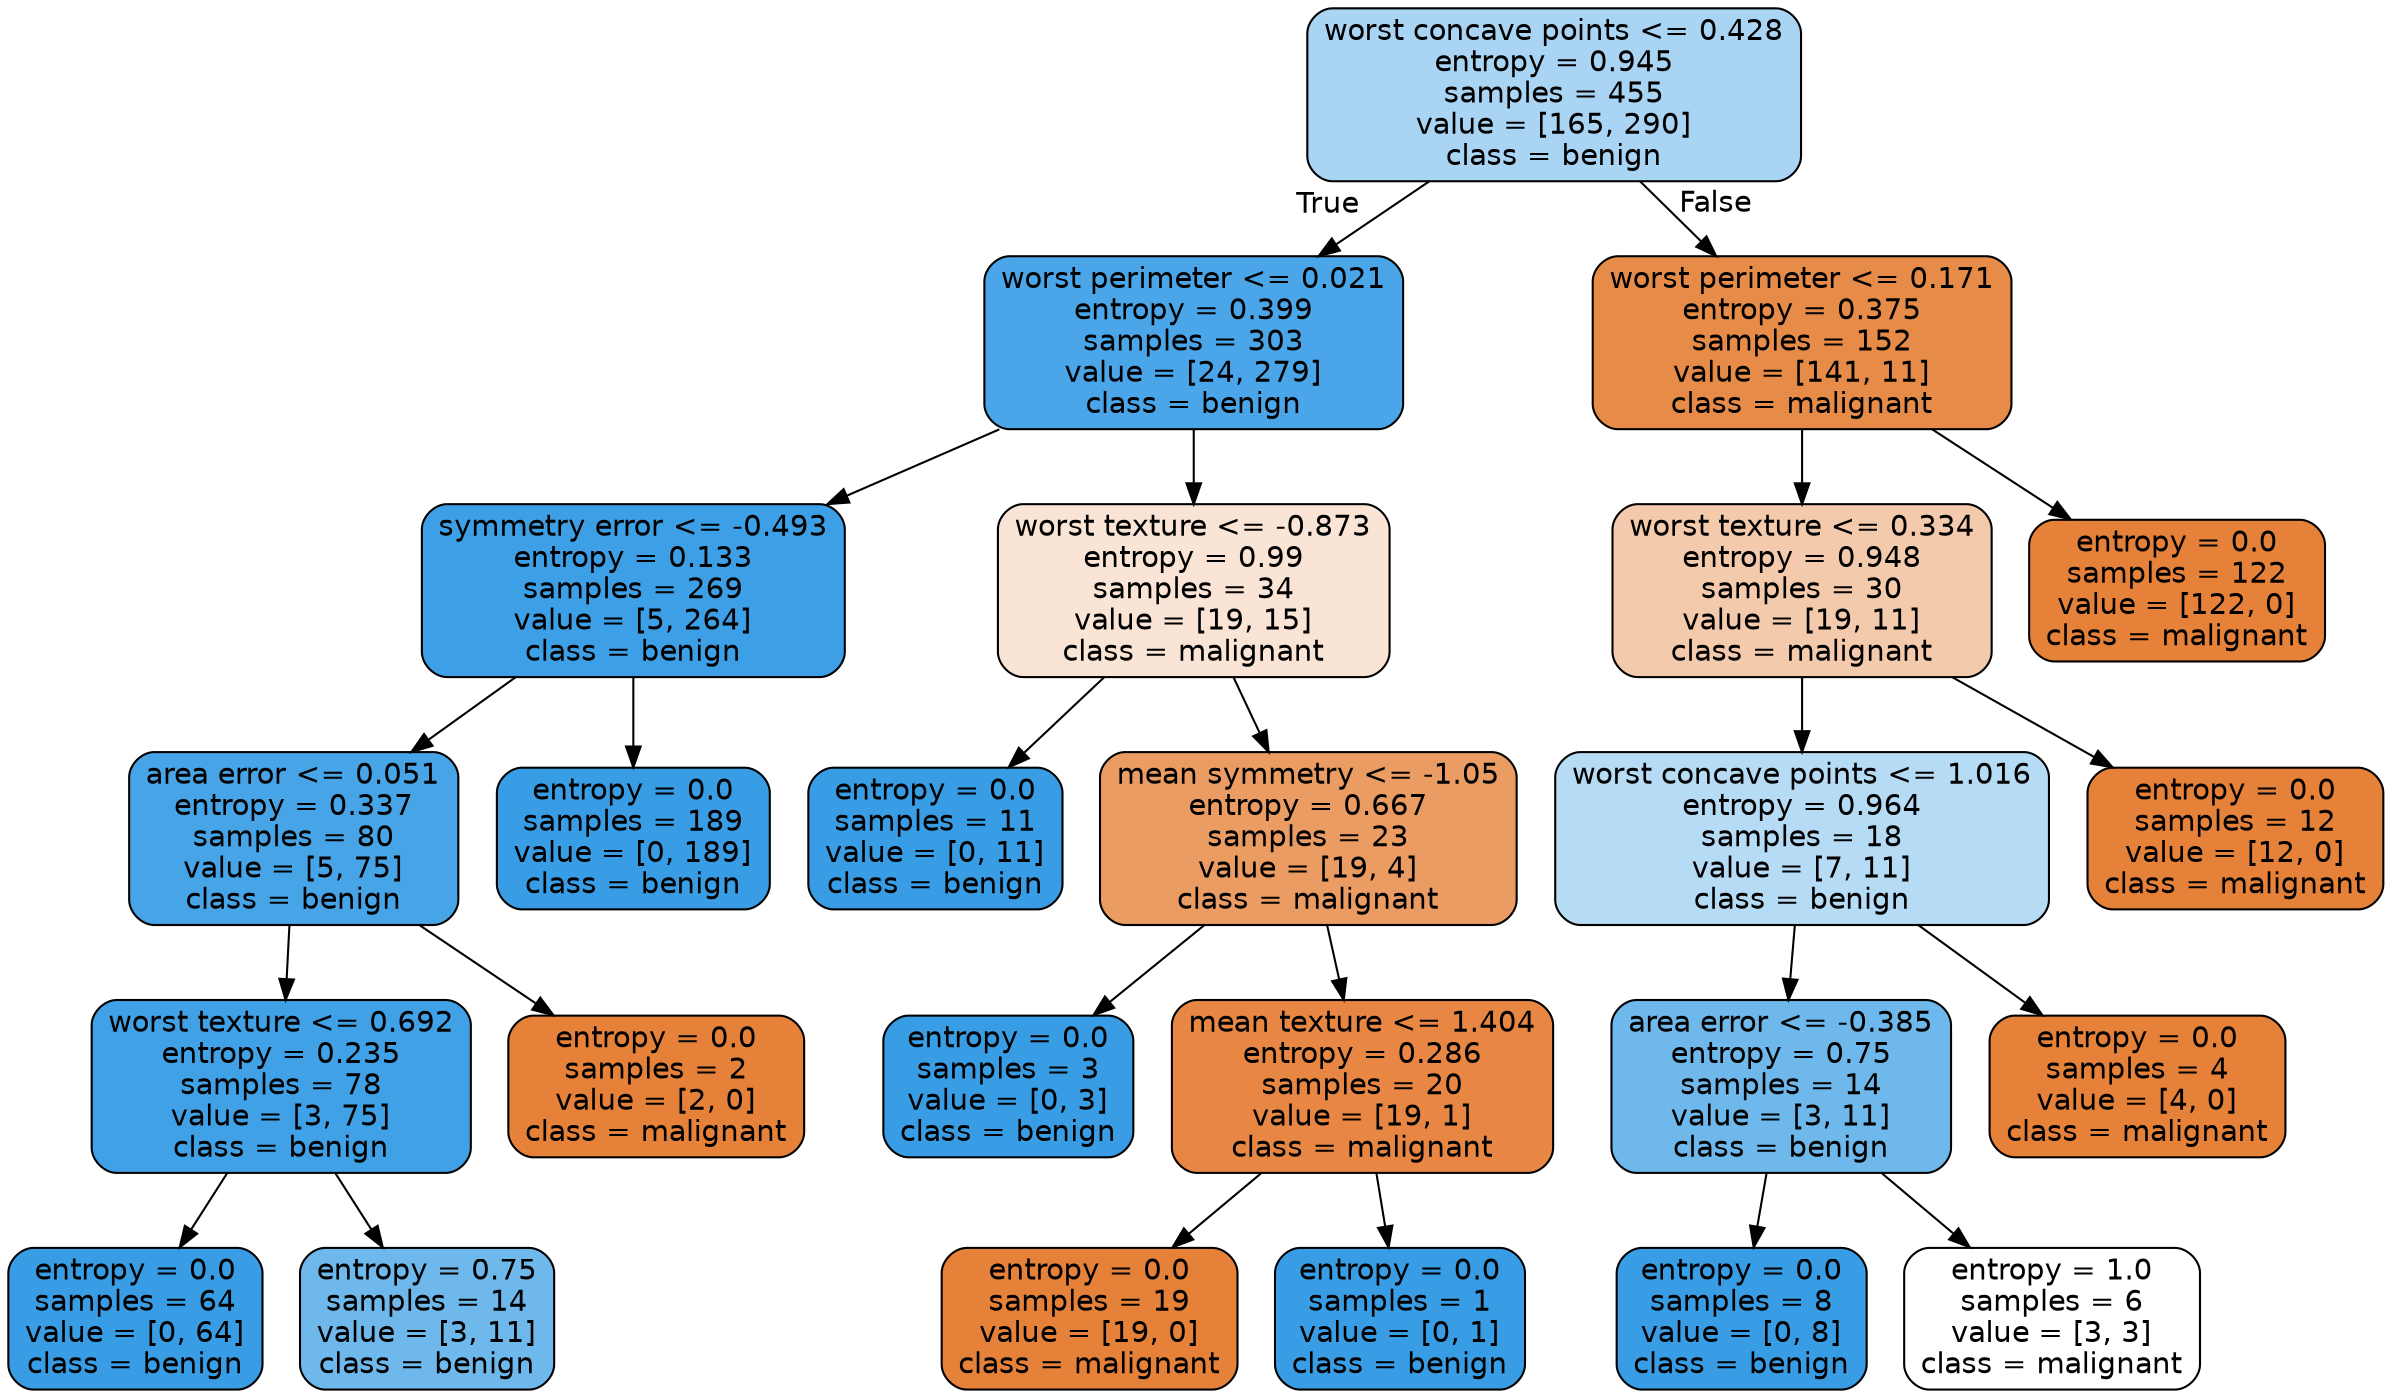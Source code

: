 digraph Tree {
node [shape=box, style="filled, rounded", color="black", fontname=helvetica] ;
edge [fontname=helvetica] ;
0 [label="worst concave points <= 0.428\nentropy = 0.945\nsamples = 455\nvalue = [165, 290]\nclass = benign", fillcolor="#399de56e"] ;
1 [label="worst perimeter <= 0.021\nentropy = 0.399\nsamples = 303\nvalue = [24, 279]\nclass = benign", fillcolor="#399de5e9"] ;
0 -> 1 [labeldistance=2.5, labelangle=45, headlabel="True"] ;
2 [label="symmetry error <= -0.493\nentropy = 0.133\nsamples = 269\nvalue = [5, 264]\nclass = benign", fillcolor="#399de5fa"] ;
1 -> 2 ;
3 [label="area error <= 0.051\nentropy = 0.337\nsamples = 80\nvalue = [5, 75]\nclass = benign", fillcolor="#399de5ee"] ;
2 -> 3 ;
4 [label="worst texture <= 0.692\nentropy = 0.235\nsamples = 78\nvalue = [3, 75]\nclass = benign", fillcolor="#399de5f5"] ;
3 -> 4 ;
5 [label="entropy = 0.0\nsamples = 64\nvalue = [0, 64]\nclass = benign", fillcolor="#399de5ff"] ;
4 -> 5 ;
6 [label="entropy = 0.75\nsamples = 14\nvalue = [3, 11]\nclass = benign", fillcolor="#399de5b9"] ;
4 -> 6 ;
7 [label="entropy = 0.0\nsamples = 2\nvalue = [2, 0]\nclass = malignant", fillcolor="#e58139ff"] ;
3 -> 7 ;
8 [label="entropy = 0.0\nsamples = 189\nvalue = [0, 189]\nclass = benign", fillcolor="#399de5ff"] ;
2 -> 8 ;
9 [label="worst texture <= -0.873\nentropy = 0.99\nsamples = 34\nvalue = [19, 15]\nclass = malignant", fillcolor="#e5813936"] ;
1 -> 9 ;
10 [label="entropy = 0.0\nsamples = 11\nvalue = [0, 11]\nclass = benign", fillcolor="#399de5ff"] ;
9 -> 10 ;
11 [label="mean symmetry <= -1.05\nentropy = 0.667\nsamples = 23\nvalue = [19, 4]\nclass = malignant", fillcolor="#e58139c9"] ;
9 -> 11 ;
12 [label="entropy = 0.0\nsamples = 3\nvalue = [0, 3]\nclass = benign", fillcolor="#399de5ff"] ;
11 -> 12 ;
13 [label="mean texture <= 1.404\nentropy = 0.286\nsamples = 20\nvalue = [19, 1]\nclass = malignant", fillcolor="#e58139f2"] ;
11 -> 13 ;
14 [label="entropy = 0.0\nsamples = 19\nvalue = [19, 0]\nclass = malignant", fillcolor="#e58139ff"] ;
13 -> 14 ;
15 [label="entropy = 0.0\nsamples = 1\nvalue = [0, 1]\nclass = benign", fillcolor="#399de5ff"] ;
13 -> 15 ;
16 [label="worst perimeter <= 0.171\nentropy = 0.375\nsamples = 152\nvalue = [141, 11]\nclass = malignant", fillcolor="#e58139eb"] ;
0 -> 16 [labeldistance=2.5, labelangle=-45, headlabel="False"] ;
17 [label="worst texture <= 0.334\nentropy = 0.948\nsamples = 30\nvalue = [19, 11]\nclass = malignant", fillcolor="#e581396b"] ;
16 -> 17 ;
18 [label="worst concave points <= 1.016\nentropy = 0.964\nsamples = 18\nvalue = [7, 11]\nclass = benign", fillcolor="#399de55d"] ;
17 -> 18 ;
19 [label="area error <= -0.385\nentropy = 0.75\nsamples = 14\nvalue = [3, 11]\nclass = benign", fillcolor="#399de5b9"] ;
18 -> 19 ;
20 [label="entropy = 0.0\nsamples = 8\nvalue = [0, 8]\nclass = benign", fillcolor="#399de5ff"] ;
19 -> 20 ;
21 [label="entropy = 1.0\nsamples = 6\nvalue = [3, 3]\nclass = malignant", fillcolor="#e5813900"] ;
19 -> 21 ;
22 [label="entropy = 0.0\nsamples = 4\nvalue = [4, 0]\nclass = malignant", fillcolor="#e58139ff"] ;
18 -> 22 ;
23 [label="entropy = 0.0\nsamples = 12\nvalue = [12, 0]\nclass = malignant", fillcolor="#e58139ff"] ;
17 -> 23 ;
24 [label="entropy = 0.0\nsamples = 122\nvalue = [122, 0]\nclass = malignant", fillcolor="#e58139ff"] ;
16 -> 24 ;
}
